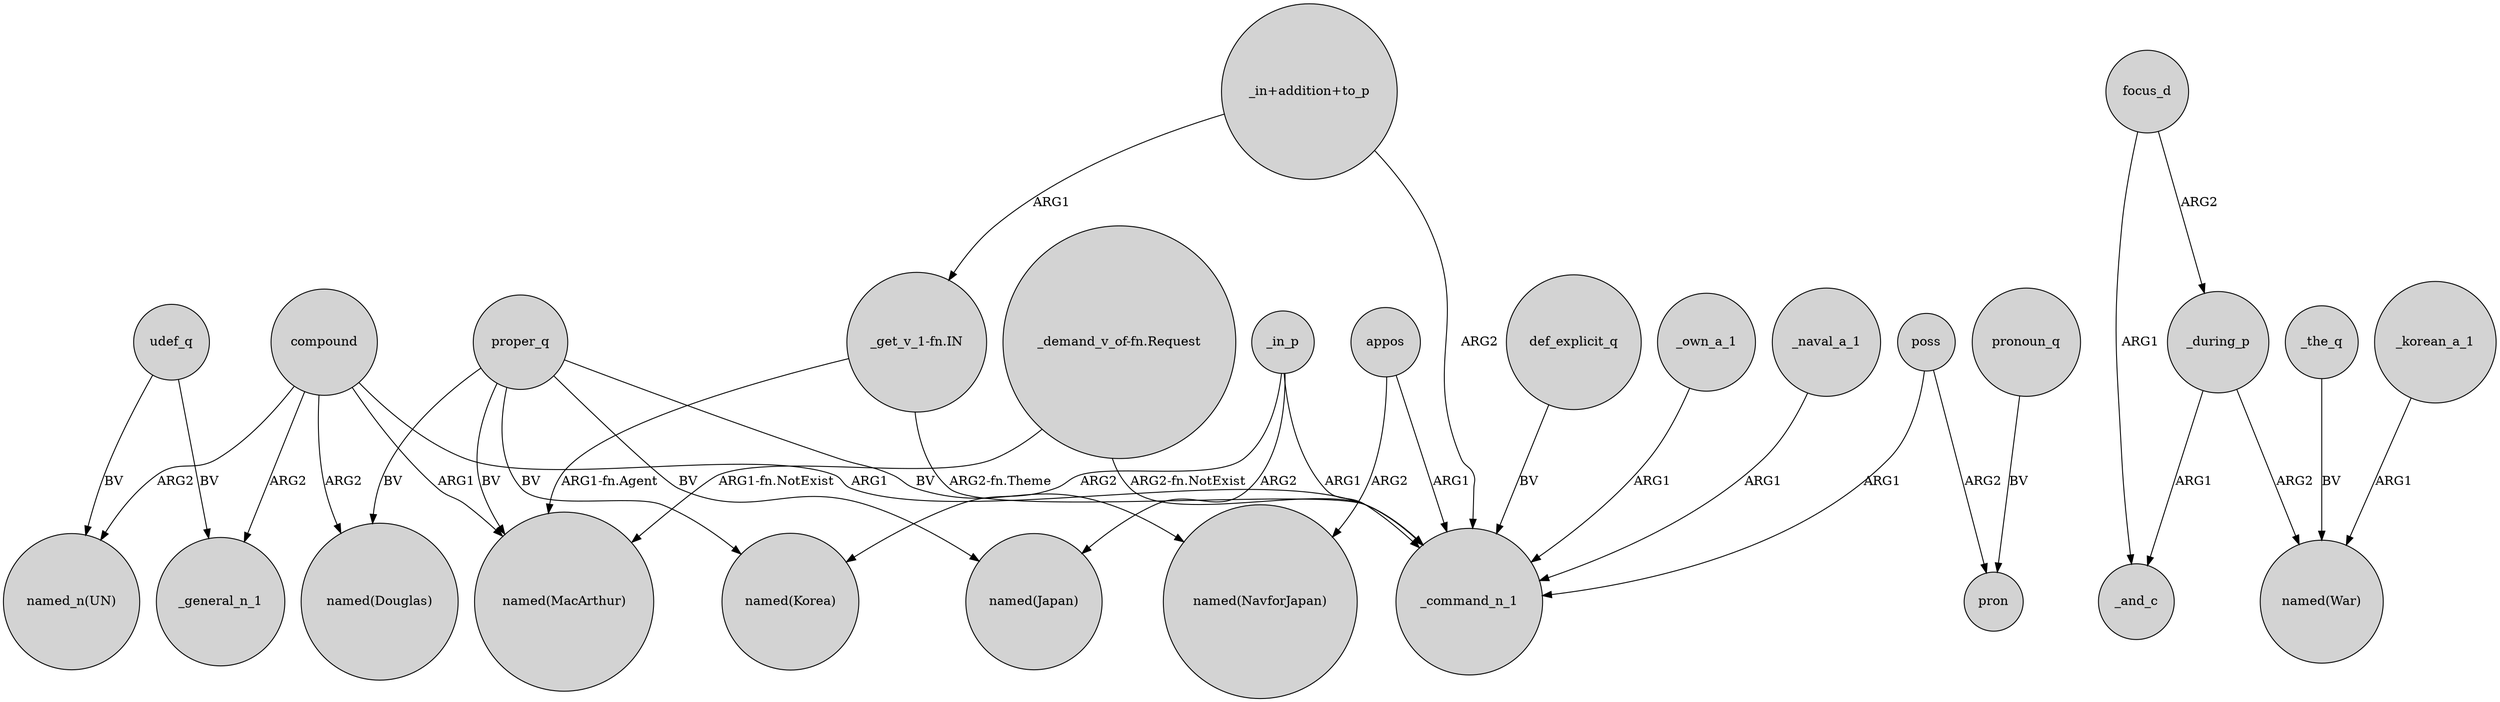 digraph {
	node [shape=circle style=filled]
	compound -> _general_n_1 [label=ARG2]
	focus_d -> _during_p [label=ARG2]
	def_explicit_q -> _command_n_1 [label=BV]
	"_demand_v_of-fn.Request" -> "named(MacArthur)" [label="ARG1-fn.NotExist"]
	proper_q -> "named(NavforJapan)" [label=BV]
	_korean_a_1 -> "named(War)" [label=ARG1]
	poss -> pron [label=ARG2]
	poss -> _command_n_1 [label=ARG1]
	udef_q -> _general_n_1 [label=BV]
	"_get_v_1-fn.IN" -> "named(MacArthur)" [label="ARG1-fn.Agent"]
	_in_p -> "named(Korea)" [label=ARG2]
	proper_q -> "named(Japan)" [label=BV]
	appos -> "named(NavforJapan)" [label=ARG2]
	appos -> _command_n_1 [label=ARG1]
	udef_q -> "named_n(UN)" [label=BV]
	pronoun_q -> pron [label=BV]
	_in_p -> _command_n_1 [label=ARG1]
	compound -> "named(Douglas)" [label=ARG2]
	_own_a_1 -> _command_n_1 [label=ARG1]
	compound -> "named_n(UN)" [label=ARG2]
	"_get_v_1-fn.IN" -> _command_n_1 [label="ARG2-fn.Theme"]
	proper_q -> "named(Korea)" [label=BV]
	_during_p -> "named(War)" [label=ARG2]
	focus_d -> _and_c [label=ARG1]
	"_demand_v_of-fn.Request" -> _command_n_1 [label="ARG2-fn.NotExist"]
	proper_q -> "named(MacArthur)" [label=BV]
	_during_p -> _and_c [label=ARG1]
	_the_q -> "named(War)" [label=BV]
	"_in+addition+to_p" -> "_get_v_1-fn.IN" [label=ARG1]
	compound -> _command_n_1 [label=ARG1]
	_in_p -> "named(Japan)" [label=ARG2]
	"_in+addition+to_p" -> _command_n_1 [label=ARG2]
	_naval_a_1 -> _command_n_1 [label=ARG1]
	compound -> "named(MacArthur)" [label=ARG1]
	proper_q -> "named(Douglas)" [label=BV]
}
